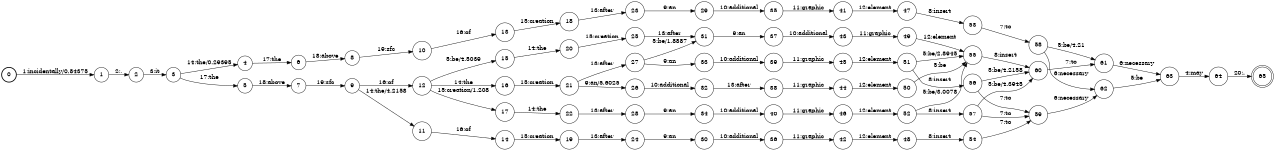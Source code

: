 digraph FST {
rankdir = LR;
size = "8.5,11";
label = "";
center = 1;
orientation = Portrait;
ranksep = "0.4";
nodesep = "0.25";
0 [label = "0", shape = circle, style = bold, fontsize = 14]
	0 -> 1 [label = "1:incidentally/0.84375", fontsize = 14];
1 [label = "1", shape = circle, style = solid, fontsize = 14]
	1 -> 2 [label = "2:,", fontsize = 14];
2 [label = "2", shape = circle, style = solid, fontsize = 14]
	2 -> 3 [label = "3:it", fontsize = 14];
3 [label = "3", shape = circle, style = solid, fontsize = 14]
	3 -> 4 [label = "14:the/0.29395", fontsize = 14];
	3 -> 5 [label = "17:the", fontsize = 14];
4 [label = "4", shape = circle, style = solid, fontsize = 14]
	4 -> 6 [label = "17:the", fontsize = 14];
5 [label = "5", shape = circle, style = solid, fontsize = 14]
	5 -> 7 [label = "18:above", fontsize = 14];
6 [label = "6", shape = circle, style = solid, fontsize = 14]
	6 -> 8 [label = "18:above", fontsize = 14];
7 [label = "7", shape = circle, style = solid, fontsize = 14]
	7 -> 9 [label = "19:sfc", fontsize = 14];
8 [label = "8", shape = circle, style = solid, fontsize = 14]
	8 -> 10 [label = "19:sfc", fontsize = 14];
9 [label = "9", shape = circle, style = solid, fontsize = 14]
	9 -> 12 [label = "16:of", fontsize = 14];
	9 -> 11 [label = "14:the/4.2158", fontsize = 14];
10 [label = "10", shape = circle, style = solid, fontsize = 14]
	10 -> 13 [label = "16:of", fontsize = 14];
11 [label = "11", shape = circle, style = solid, fontsize = 14]
	11 -> 14 [label = "16:of", fontsize = 14];
12 [label = "12", shape = circle, style = solid, fontsize = 14]
	12 -> 15 [label = "5:be/4.5039", fontsize = 14];
	12 -> 17 [label = "15:creation/1.208", fontsize = 14];
	12 -> 16 [label = "14:the", fontsize = 14];
13 [label = "13", shape = circle, style = solid, fontsize = 14]
	13 -> 18 [label = "15:creation", fontsize = 14];
14 [label = "14", shape = circle, style = solid, fontsize = 14]
	14 -> 19 [label = "15:creation", fontsize = 14];
15 [label = "15", shape = circle, style = solid, fontsize = 14]
	15 -> 20 [label = "14:the", fontsize = 14];
16 [label = "16", shape = circle, style = solid, fontsize = 14]
	16 -> 21 [label = "15:creation", fontsize = 14];
17 [label = "17", shape = circle, style = solid, fontsize = 14]
	17 -> 22 [label = "14:the", fontsize = 14];
18 [label = "18", shape = circle, style = solid, fontsize = 14]
	18 -> 23 [label = "13:after", fontsize = 14];
19 [label = "19", shape = circle, style = solid, fontsize = 14]
	19 -> 24 [label = "13:after", fontsize = 14];
20 [label = "20", shape = circle, style = solid, fontsize = 14]
	20 -> 25 [label = "15:creation", fontsize = 14];
21 [label = "21", shape = circle, style = solid, fontsize = 14]
	21 -> 26 [label = "9:an/5.6025", fontsize = 14];
	21 -> 27 [label = "13:after", fontsize = 14];
22 [label = "22", shape = circle, style = solid, fontsize = 14]
	22 -> 28 [label = "13:after", fontsize = 14];
23 [label = "23", shape = circle, style = solid, fontsize = 14]
	23 -> 29 [label = "9:an", fontsize = 14];
24 [label = "24", shape = circle, style = solid, fontsize = 14]
	24 -> 30 [label = "9:an", fontsize = 14];
25 [label = "25", shape = circle, style = solid, fontsize = 14]
	25 -> 31 [label = "13:after", fontsize = 14];
26 [label = "26", shape = circle, style = solid, fontsize = 14]
	26 -> 32 [label = "10:additional", fontsize = 14];
27 [label = "27", shape = circle, style = solid, fontsize = 14]
	27 -> 31 [label = "5:be/1.8887", fontsize = 14];
	27 -> 33 [label = "9:an", fontsize = 14];
28 [label = "28", shape = circle, style = solid, fontsize = 14]
	28 -> 34 [label = "9:an", fontsize = 14];
29 [label = "29", shape = circle, style = solid, fontsize = 14]
	29 -> 35 [label = "10:additional", fontsize = 14];
30 [label = "30", shape = circle, style = solid, fontsize = 14]
	30 -> 36 [label = "10:additional", fontsize = 14];
31 [label = "31", shape = circle, style = solid, fontsize = 14]
	31 -> 37 [label = "9:an", fontsize = 14];
32 [label = "32", shape = circle, style = solid, fontsize = 14]
	32 -> 38 [label = "13:after", fontsize = 14];
33 [label = "33", shape = circle, style = solid, fontsize = 14]
	33 -> 39 [label = "10:additional", fontsize = 14];
34 [label = "34", shape = circle, style = solid, fontsize = 14]
	34 -> 40 [label = "10:additional", fontsize = 14];
35 [label = "35", shape = circle, style = solid, fontsize = 14]
	35 -> 41 [label = "11:graphic", fontsize = 14];
36 [label = "36", shape = circle, style = solid, fontsize = 14]
	36 -> 42 [label = "11:graphic", fontsize = 14];
37 [label = "37", shape = circle, style = solid, fontsize = 14]
	37 -> 43 [label = "10:additional", fontsize = 14];
38 [label = "38", shape = circle, style = solid, fontsize = 14]
	38 -> 44 [label = "11:graphic", fontsize = 14];
39 [label = "39", shape = circle, style = solid, fontsize = 14]
	39 -> 45 [label = "11:graphic", fontsize = 14];
40 [label = "40", shape = circle, style = solid, fontsize = 14]
	40 -> 46 [label = "11:graphic", fontsize = 14];
41 [label = "41", shape = circle, style = solid, fontsize = 14]
	41 -> 47 [label = "12:element", fontsize = 14];
42 [label = "42", shape = circle, style = solid, fontsize = 14]
	42 -> 48 [label = "12:element", fontsize = 14];
43 [label = "43", shape = circle, style = solid, fontsize = 14]
	43 -> 49 [label = "11:graphic", fontsize = 14];
44 [label = "44", shape = circle, style = solid, fontsize = 14]
	44 -> 50 [label = "12:element", fontsize = 14];
45 [label = "45", shape = circle, style = solid, fontsize = 14]
	45 -> 51 [label = "12:element", fontsize = 14];
46 [label = "46", shape = circle, style = solid, fontsize = 14]
	46 -> 52 [label = "12:element", fontsize = 14];
47 [label = "47", shape = circle, style = solid, fontsize = 14]
	47 -> 53 [label = "8:insert", fontsize = 14];
48 [label = "48", shape = circle, style = solid, fontsize = 14]
	48 -> 54 [label = "8:insert", fontsize = 14];
49 [label = "49", shape = circle, style = solid, fontsize = 14]
	49 -> 55 [label = "12:element", fontsize = 14];
50 [label = "50", shape = circle, style = solid, fontsize = 14]
	50 -> 55 [label = "5:be", fontsize = 14];
51 [label = "51", shape = circle, style = solid, fontsize = 14]
	51 -> 55 [label = "5:be/2.8945", fontsize = 14];
	51 -> 56 [label = "8:insert", fontsize = 14];
52 [label = "52", shape = circle, style = solid, fontsize = 14]
	52 -> 55 [label = "5:be/3.0078", fontsize = 14];
	52 -> 57 [label = "8:insert", fontsize = 14];
53 [label = "53", shape = circle, style = solid, fontsize = 14]
	53 -> 58 [label = "7:to", fontsize = 14];
54 [label = "54", shape = circle, style = solid, fontsize = 14]
	54 -> 59 [label = "7:to", fontsize = 14];
55 [label = "55", shape = circle, style = solid, fontsize = 14]
	55 -> 60 [label = "8:insert", fontsize = 14];
56 [label = "56", shape = circle, style = solid, fontsize = 14]
	56 -> 60 [label = "5:be/4.2158", fontsize = 14];
	56 -> 59 [label = "7:to", fontsize = 14];
57 [label = "57", shape = circle, style = solid, fontsize = 14]
	57 -> 60 [label = "5:be/4.3945", fontsize = 14];
	57 -> 59 [label = "7:to", fontsize = 14];
58 [label = "58", shape = circle, style = solid, fontsize = 14]
	58 -> 61 [label = "5:be/4.21", fontsize = 14];
	58 -> 62 [label = "6:necessary", fontsize = 14];
59 [label = "59", shape = circle, style = solid, fontsize = 14]
	59 -> 62 [label = "6:necessary", fontsize = 14];
60 [label = "60", shape = circle, style = solid, fontsize = 14]
	60 -> 61 [label = "7:to", fontsize = 14];
61 [label = "61", shape = circle, style = solid, fontsize = 14]
	61 -> 63 [label = "6:necessary", fontsize = 14];
62 [label = "62", shape = circle, style = solid, fontsize = 14]
	62 -> 63 [label = "5:be", fontsize = 14];
63 [label = "63", shape = circle, style = solid, fontsize = 14]
	63 -> 64 [label = "4:may", fontsize = 14];
64 [label = "64", shape = circle, style = solid, fontsize = 14]
	64 -> 65 [label = "20:.", fontsize = 14];
65 [label = "65", shape = doublecircle, style = solid, fontsize = 14]
}
